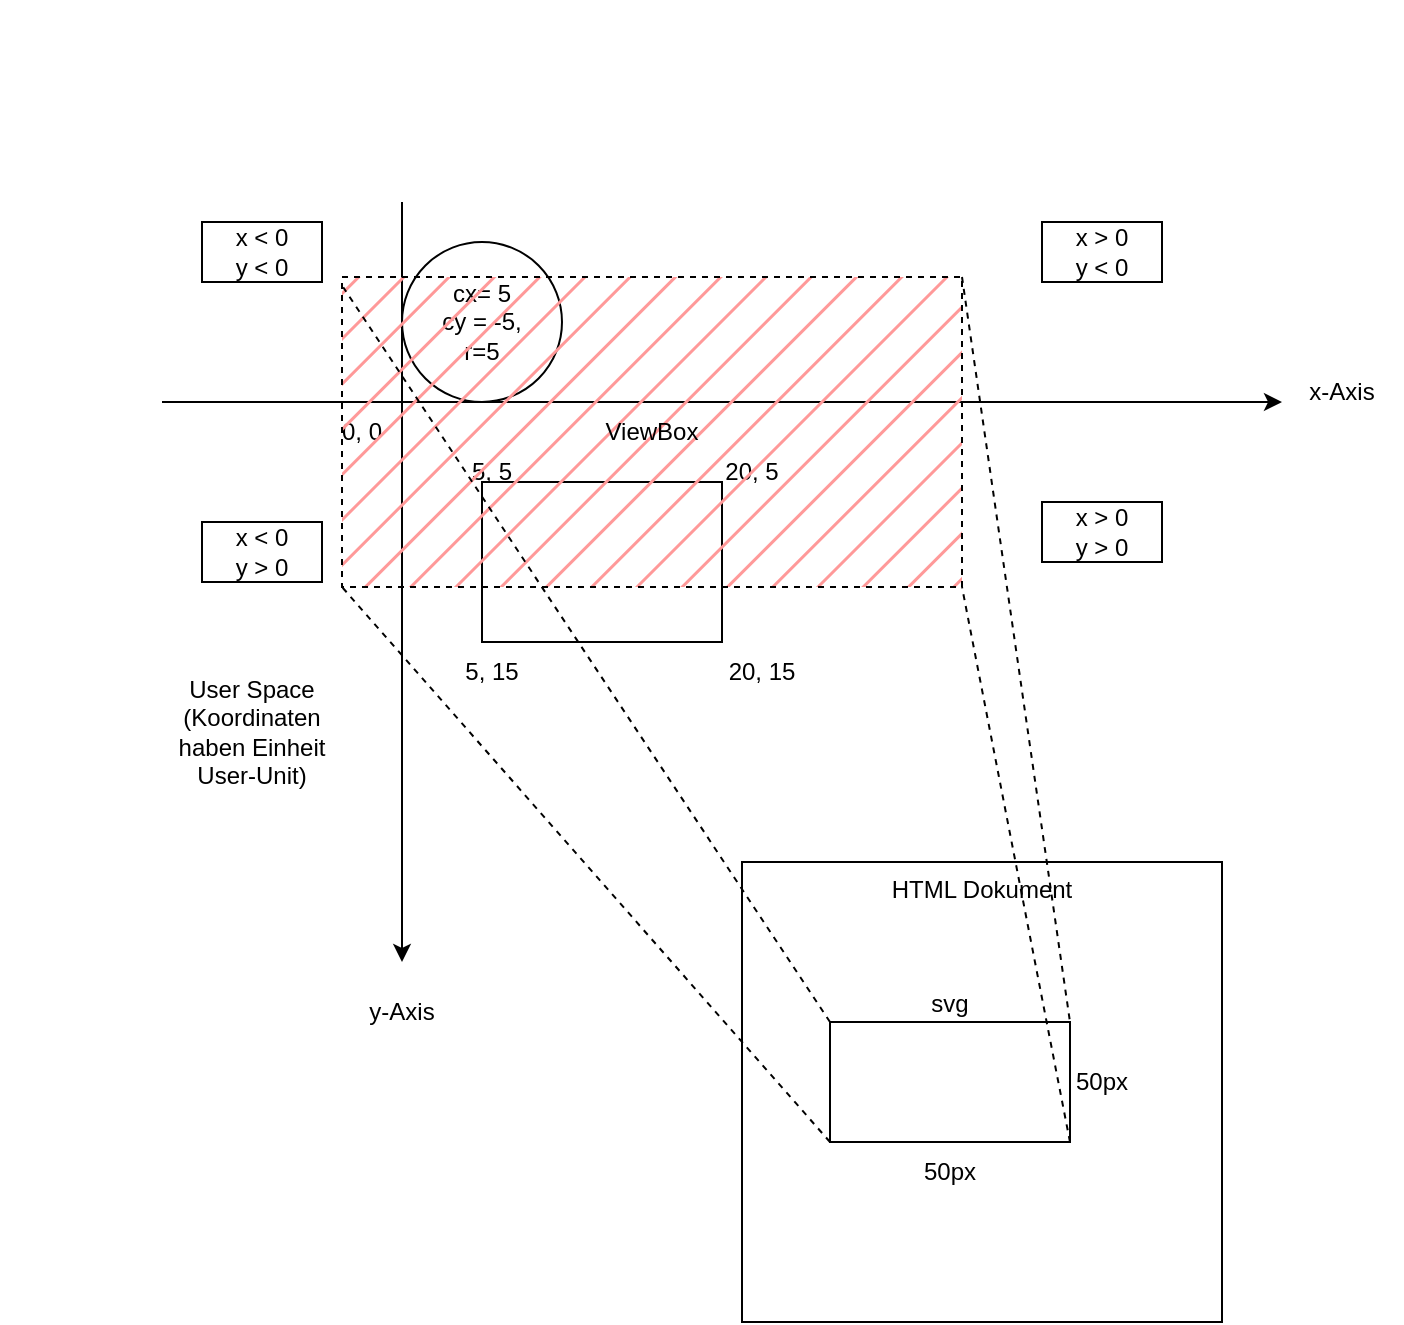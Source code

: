 <mxfile version="23.1.5" type="device">
  <diagram name="Seite-1" id="b-Z7xc3vudc196lJoeyK">
    <mxGraphModel dx="989" dy="582" grid="1" gridSize="10" guides="1" tooltips="1" connect="1" arrows="1" fold="1" page="1" pageScale="1" pageWidth="827" pageHeight="1169" math="0" shadow="0">
      <root>
        <mxCell id="0" />
        <mxCell id="1" parent="0" />
        <mxCell id="DVWeAlgnOjFAcLPvt_do-1" value="" style="endArrow=classic;html=1;rounded=0;" edge="1" parent="1">
          <mxGeometry width="50" height="50" relative="1" as="geometry">
            <mxPoint x="200" y="100" as="sourcePoint" />
            <mxPoint x="200" y="480" as="targetPoint" />
          </mxGeometry>
        </mxCell>
        <mxCell id="DVWeAlgnOjFAcLPvt_do-2" value="" style="endArrow=classic;html=1;rounded=0;startArrow=none;startFill=0;" edge="1" parent="1">
          <mxGeometry width="50" height="50" relative="1" as="geometry">
            <mxPoint x="80" y="200" as="sourcePoint" />
            <mxPoint x="640" y="200" as="targetPoint" />
          </mxGeometry>
        </mxCell>
        <mxCell id="DVWeAlgnOjFAcLPvt_do-3" value="x-Axis" style="text;html=1;align=center;verticalAlign=middle;whiteSpace=wrap;rounded=0;" vertex="1" parent="1">
          <mxGeometry x="640" y="180" width="60" height="30" as="geometry" />
        </mxCell>
        <mxCell id="DVWeAlgnOjFAcLPvt_do-4" value="y-Axis" style="text;html=1;align=center;verticalAlign=middle;whiteSpace=wrap;rounded=0;" vertex="1" parent="1">
          <mxGeometry x="170" y="490" width="60" height="30" as="geometry" />
        </mxCell>
        <mxCell id="DVWeAlgnOjFAcLPvt_do-5" value="0, 0" style="text;html=1;align=center;verticalAlign=middle;whiteSpace=wrap;rounded=0;" vertex="1" parent="1">
          <mxGeometry x="150" y="200" width="60" height="30" as="geometry" />
        </mxCell>
        <mxCell id="DVWeAlgnOjFAcLPvt_do-6" value="" style="ellipse;whiteSpace=wrap;html=1;aspect=fixed;" vertex="1" parent="1">
          <mxGeometry x="NaN" y="NaN" width="NaN" as="geometry" />
        </mxCell>
        <mxCell id="DVWeAlgnOjFAcLPvt_do-7" value="" style="rounded=0;whiteSpace=wrap;html=1;" vertex="1" parent="1">
          <mxGeometry x="240" y="240" width="120" height="80" as="geometry" />
        </mxCell>
        <mxCell id="DVWeAlgnOjFAcLPvt_do-8" value="5, 5" style="text;html=1;align=center;verticalAlign=middle;whiteSpace=wrap;rounded=0;" vertex="1" parent="1">
          <mxGeometry x="230" y="230" width="30" height="10" as="geometry" />
        </mxCell>
        <mxCell id="DVWeAlgnOjFAcLPvt_do-9" value="20, 5" style="text;html=1;align=center;verticalAlign=middle;whiteSpace=wrap;rounded=0;" vertex="1" parent="1">
          <mxGeometry x="360" y="230" width="30" height="10" as="geometry" />
        </mxCell>
        <mxCell id="DVWeAlgnOjFAcLPvt_do-10" value="20, 15" style="text;html=1;align=center;verticalAlign=middle;whiteSpace=wrap;rounded=0;" vertex="1" parent="1">
          <mxGeometry x="360" y="330" width="40" height="10" as="geometry" />
        </mxCell>
        <mxCell id="DVWeAlgnOjFAcLPvt_do-11" value="5, 15" style="text;html=1;align=center;verticalAlign=middle;whiteSpace=wrap;rounded=0;" vertex="1" parent="1">
          <mxGeometry x="225" y="330" width="40" height="10" as="geometry" />
        </mxCell>
        <mxCell id="DVWeAlgnOjFAcLPvt_do-12" value="User Space&lt;div&gt;(Koordinaten haben Einheit User-Unit)&lt;/div&gt;" style="text;html=1;align=center;verticalAlign=middle;whiteSpace=wrap;rounded=0;" vertex="1" parent="1">
          <mxGeometry x="80" y="330" width="90" height="70" as="geometry" />
        </mxCell>
        <mxCell id="DVWeAlgnOjFAcLPvt_do-13" value="" style="ellipse;whiteSpace=wrap;html=1;aspect=fixed;" vertex="1" parent="1">
          <mxGeometry x="200" y="120" width="80" height="80" as="geometry" />
        </mxCell>
        <mxCell id="DVWeAlgnOjFAcLPvt_do-14" value="cx= 5&lt;br&gt;cy = -5, &lt;br&gt;r=5" style="text;html=1;align=center;verticalAlign=middle;whiteSpace=wrap;rounded=0;" vertex="1" parent="1">
          <mxGeometry x="210" y="130" width="60" height="60" as="geometry" />
        </mxCell>
        <mxCell id="DVWeAlgnOjFAcLPvt_do-15" value="x &amp;gt; 0&lt;br&gt;y &amp;lt; 0" style="text;html=1;align=center;verticalAlign=middle;whiteSpace=wrap;rounded=0;strokeColor=default;" vertex="1" parent="1">
          <mxGeometry x="520" y="110" width="60" height="30" as="geometry" />
        </mxCell>
        <mxCell id="DVWeAlgnOjFAcLPvt_do-16" value="x &amp;gt; 0&lt;br&gt;y &amp;gt; 0" style="text;html=1;align=center;verticalAlign=middle;whiteSpace=wrap;rounded=0;strokeColor=default;" vertex="1" parent="1">
          <mxGeometry x="520" y="250" width="60" height="30" as="geometry" />
        </mxCell>
        <mxCell id="DVWeAlgnOjFAcLPvt_do-17" value="x &amp;lt; 0&lt;br&gt;y &amp;gt; 0" style="text;html=1;align=center;verticalAlign=middle;whiteSpace=wrap;rounded=0;strokeColor=default;" vertex="1" parent="1">
          <mxGeometry x="100" y="260" width="60" height="30" as="geometry" />
        </mxCell>
        <mxCell id="DVWeAlgnOjFAcLPvt_do-18" value="x &amp;lt; 0&lt;br&gt;y &amp;lt; 0" style="text;html=1;align=center;verticalAlign=middle;whiteSpace=wrap;rounded=0;strokeColor=default;" vertex="1" parent="1">
          <mxGeometry x="100" y="110" width="60" height="30" as="geometry" />
        </mxCell>
        <mxCell id="DVWeAlgnOjFAcLPvt_do-19" value="ViewBox" style="rounded=0;whiteSpace=wrap;html=1;fillColor=#FF9999;dashed=1;fillStyle=hatch;" vertex="1" parent="1">
          <mxGeometry x="170" y="137.5" width="310" height="155" as="geometry" />
        </mxCell>
        <mxCell id="DVWeAlgnOjFAcLPvt_do-20" value="HTML Dokument" style="rounded=0;whiteSpace=wrap;html=1;verticalAlign=top;" vertex="1" parent="1">
          <mxGeometry x="370" y="430" width="240" height="230" as="geometry" />
        </mxCell>
        <mxCell id="DVWeAlgnOjFAcLPvt_do-21" value="svg" style="rounded=0;whiteSpace=wrap;html=1;verticalAlign=bottom;labelPosition=center;verticalLabelPosition=top;align=center;" vertex="1" parent="1">
          <mxGeometry x="414" y="510" width="120" height="60" as="geometry" />
        </mxCell>
        <mxCell id="DVWeAlgnOjFAcLPvt_do-22" value="50px" style="text;html=1;align=center;verticalAlign=middle;whiteSpace=wrap;rounded=0;" vertex="1" parent="1">
          <mxGeometry x="444" y="570" width="60" height="30" as="geometry" />
        </mxCell>
        <mxCell id="DVWeAlgnOjFAcLPvt_do-23" value="50px" style="text;html=1;align=center;verticalAlign=middle;whiteSpace=wrap;rounded=0;" vertex="1" parent="1">
          <mxGeometry x="520" y="525" width="60" height="30" as="geometry" />
        </mxCell>
        <mxCell id="DVWeAlgnOjFAcLPvt_do-24" value="" style="endArrow=none;html=1;rounded=0;exitX=0;exitY=0;exitDx=0;exitDy=0;entryX=0.002;entryY=0.033;entryDx=0;entryDy=0;entryPerimeter=0;dashed=1;" edge="1" parent="1" source="DVWeAlgnOjFAcLPvt_do-21" target="DVWeAlgnOjFAcLPvt_do-19">
          <mxGeometry width="50" height="50" relative="1" as="geometry">
            <mxPoint x="280" y="530" as="sourcePoint" />
            <mxPoint x="330" y="480" as="targetPoint" />
          </mxGeometry>
        </mxCell>
        <mxCell id="DVWeAlgnOjFAcLPvt_do-25" value="" style="endArrow=none;html=1;rounded=0;entryX=1;entryY=0;entryDx=0;entryDy=0;exitX=1;exitY=0;exitDx=0;exitDy=0;dashed=1;" edge="1" parent="1" source="DVWeAlgnOjFAcLPvt_do-19" target="DVWeAlgnOjFAcLPvt_do-21">
          <mxGeometry width="50" height="50" relative="1" as="geometry">
            <mxPoint x="280" y="520" as="sourcePoint" />
            <mxPoint x="330" y="470" as="targetPoint" />
          </mxGeometry>
        </mxCell>
        <mxCell id="DVWeAlgnOjFAcLPvt_do-26" value="" style="endArrow=none;html=1;rounded=0;exitX=0;exitY=1;exitDx=0;exitDy=0;entryX=0;entryY=1;entryDx=0;entryDy=0;dashed=1;" edge="1" parent="1" source="DVWeAlgnOjFAcLPvt_do-21" target="DVWeAlgnOjFAcLPvt_do-19">
          <mxGeometry width="50" height="50" relative="1" as="geometry">
            <mxPoint x="280" y="560" as="sourcePoint" />
            <mxPoint x="330" y="510" as="targetPoint" />
          </mxGeometry>
        </mxCell>
        <mxCell id="DVWeAlgnOjFAcLPvt_do-27" value="" style="endArrow=none;html=1;rounded=0;exitX=1;exitY=1;exitDx=0;exitDy=0;entryX=1;entryY=1;entryDx=0;entryDy=0;dashed=1;" edge="1" parent="1" source="DVWeAlgnOjFAcLPvt_do-21" target="DVWeAlgnOjFAcLPvt_do-19">
          <mxGeometry width="50" height="50" relative="1" as="geometry">
            <mxPoint x="240" y="550" as="sourcePoint" />
            <mxPoint x="290" y="500" as="targetPoint" />
          </mxGeometry>
        </mxCell>
      </root>
    </mxGraphModel>
  </diagram>
</mxfile>
